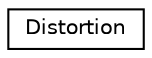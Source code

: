 digraph "Graphical Class Hierarchy"
{
  edge [fontname="Helvetica",fontsize="10",labelfontname="Helvetica",labelfontsize="10"];
  node [fontname="Helvetica",fontsize="10",shape=record];
  rankdir="LR";
  Node1 [label="Distortion",height=0.2,width=0.4,color="black", fillcolor="white", style="filled",URL="$class_distortion.html"];
}
